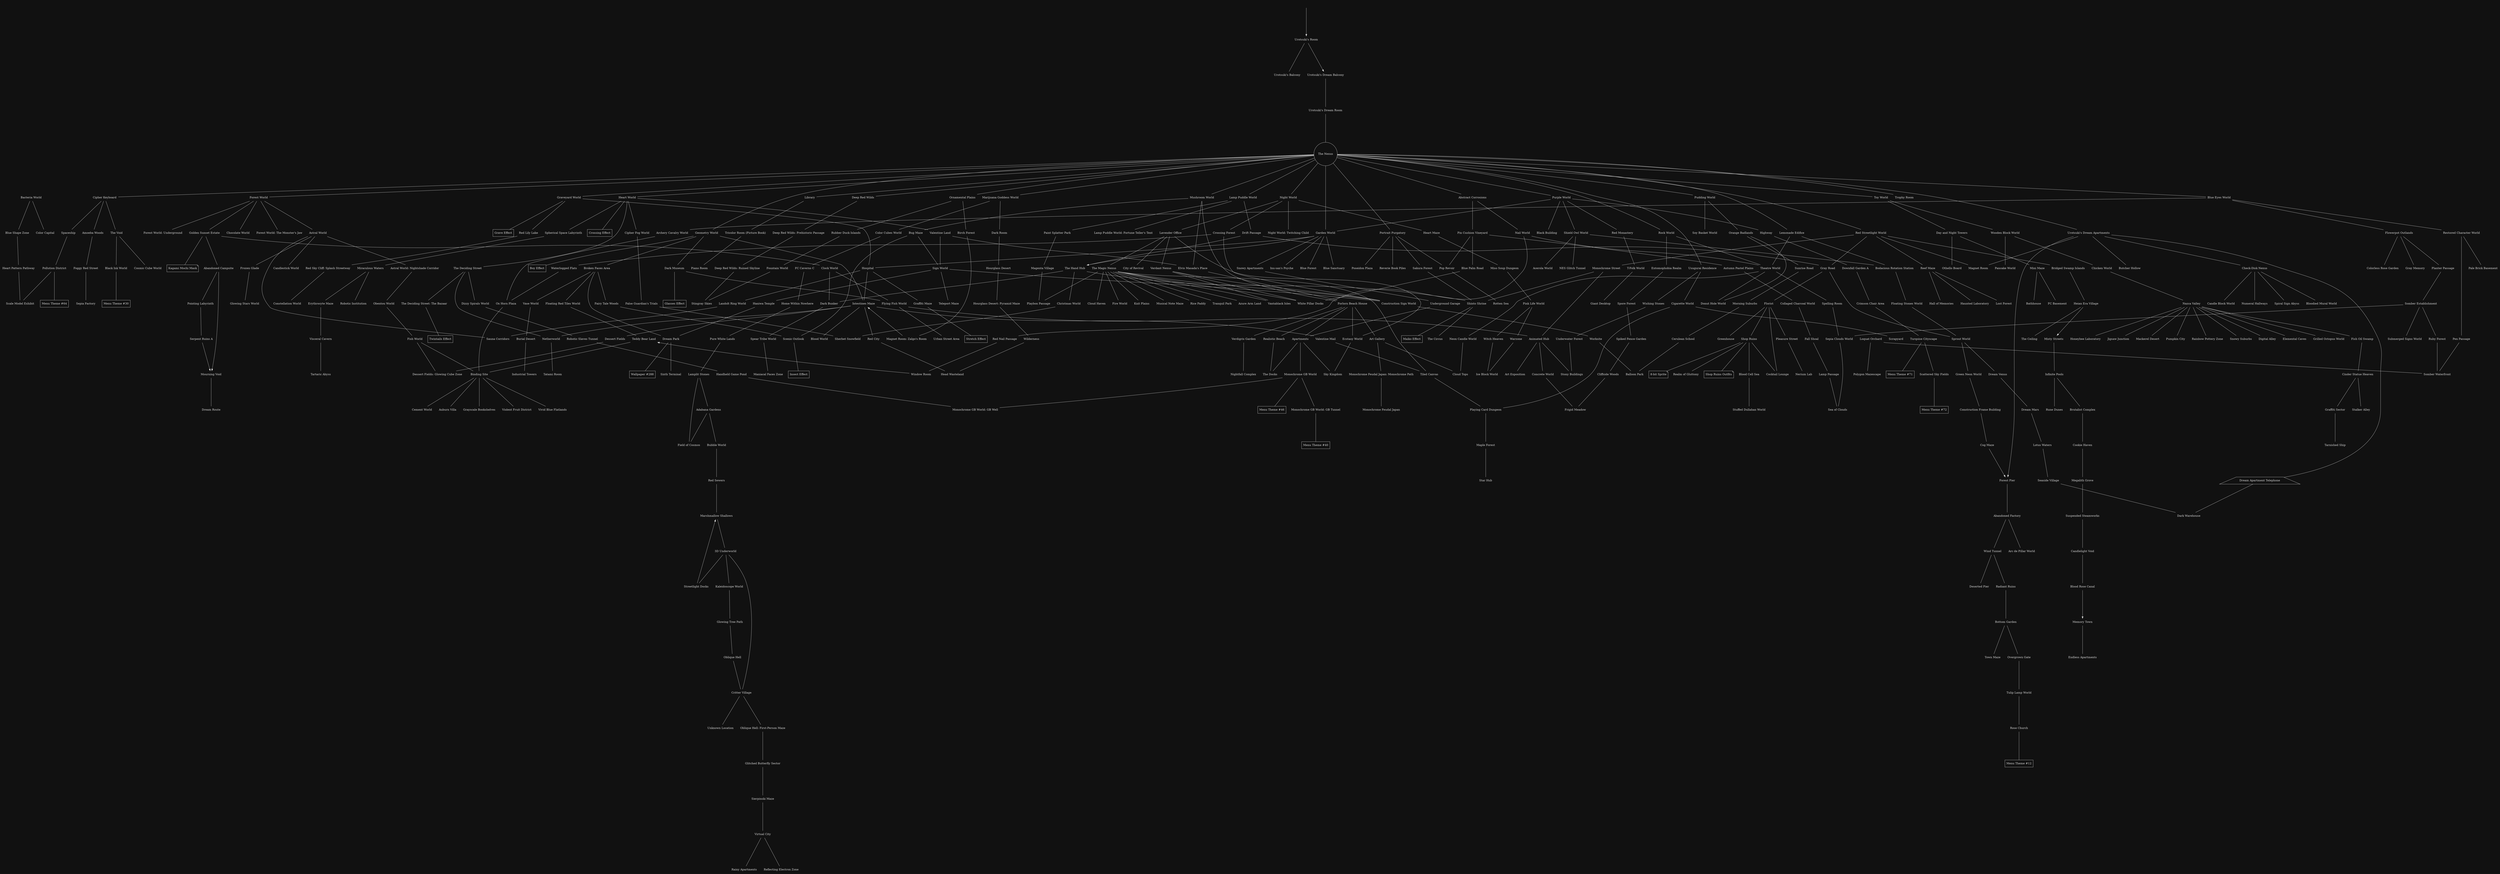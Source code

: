 graph G 
{         
    center=true
    fontname="Courier-Sans"
    bgcolor="#111111"
    ranksep=2
    rankdir=TB

    node[
    shape=plaintext,
    fontcolor="#dddddd",
    color="#dddddd"
    ]

    edge[
    color="#dddddd"
    ]
    
    "The Nexus"[shape=circle]

    "Boy Effect"[shape=box]
    "Crossing Effect"[shape=box]
    "Glasses Effect"[shape=box]
    "Grave Effect"[shape=box]
    "Stretch Effect"[shape=box]
    "Twintails Effect"[shape=box]
    "Insect Effect"[shape=box]

    "Maiko Effect"[shape=box]

    "Kagami Mochi Mask"[shape=note]
    "Shop Ruins Outfits"[shape=note]
    "8-bit Sprite"[shape=note]

    "Menu Theme #12"[shape=box]
    "Menu Theme #30"[shape=box]
    "Menu Theme #40"[shape=box]
    "Menu Theme #46"[shape=box]
    "Menu Theme #64"[shape=box]
    "Menu Theme #71"[shape=box]
    "Menu Theme #72"[shape=box]

    "Wallpaper #288"[shape=box]

    "Dream Apartment Telephone"[shape=trapezium]
    
    //Connections :D

    " " -- "Urotsuki's Room"[dir=forward]
    "Urotsuki's Room" -- "Urotsuki's Balcony"
    "Urotsuki's Room" -- "Urotsuki's Dream Balcony" [dir=forward]
    "Urotsuki's Dream Balcony" -- "Urotsuki's Dream Room"
    "Urotsuki's Dream Room" -- "The Nexus"

    "The Nexus" -- "Abstract Corrosions"
    "The Nexus" -- "Blue Eyes World"
    "The Nexus" -- "Cipher Keyboard"
    "The Nexus" -- "Deep Red Wilds"
    "The Nexus" -- "Forest World"
    "The Nexus" -- "Garden World"
    "The Nexus" -- "Geometry World"
    "The Nexus" -- "Graveyard World"
    "The Nexus" -- "Heart World"
    "The Nexus" -- "Lamp Puddle World"
    "The Nexus" -- "Lemonade Edifice"
    "The Nexus" -- "Library"
    "The Nexus" -- "Marijuana Goddess World"
    "The Nexus" -- "Mushroom World"
    "The Nexus" -- "Night World"
    "The Nexus" -- "Ornamental Plains"
    "The Nexus" -- "Portrait Purgatory"
    "The Nexus" -- "Pudding World"
    "The Nexus" -- "Purple World"
    "The Nexus" -- "Red Streetlight World"
    "The Nexus" -- "Rock World"
    "The Nexus" -- "Toy World"
    "The Nexus" -- "Urotsuki's Dream Apartments"
    "The Nexus" -- "Usugurai Residence"
    "The Nexus" -- "Trophy Room"

    "3D Underworld" -- "Critter Village"
    "3D Underworld" -- "Kaleidoscope World"
    "3D Underworld" -- "Streetlight Docks"

    "Abandoned Campsite" -- "Mourning Void"[dir=forward]
    "Abandoned Campsite" -- "Pointing Labyrinth"
    
    "Abandoned Factory" -- "Arc de Pillar World"
    "Abandoned Factory" -- "Wind Tunnel"

    "Abstract Corrosions" -- "Nail World"
    "Abstract Corrosions" -- "Pin Cushion Vineyard"

    "Adabana Gardens" -- "Bubble World"
    "Adabana Gardens" -- "Field of Cosmos"
    
    "Amoeba Woods" -- "Foggy Red Street"

    "Animated Hub" -- "Art Exposition"
    "Animated Hub" -- "Concrete World"
    "Animated Hub" -- "Stony Buildings"

    "Apartments" -- "Monochrome GB World"
    "Apartments" -- "Sky Kingdom"
    "Apartments" -- "The Docks"

    "Archery Cavalry World" -- "Ox Horn Plaza"

    "Art Gallery" -- "Cloud Tops"
    "Art Gallery" -- "Monochrome Feudal Japan: Monochrome Path"

    "Astral World" -- "Frozen Glade"
    "Astral World" -- "Sauna Corridors"
    "Astral World" -- "Astral World: Nightshade Corridor"
    "Astral World" -- "Candlestick World"

    "Astral World: Nightshade Corridor" -- "Obentou World"

    "Autumn Pastel Plains" -- "Collaged Charcoal World"

    "Bacteria World" -- "Blue Shape Zone"
    "Bacteria World" -- "Color Capital"

    "Binding Site" -- "Auburn Villa"
    "Binding Site" -- "Grayscale Bookshelves"
    "Binding Site" -- "Violent Fruit District"
    "Binding Site" -- "Vivid Blue Flatlands"
    "Binding Site" -- "Cement World"

    "Birch Forest" -- "Magnet Room: Zalgo's Room"

    "Black Ink World" -- "Menu Theme #30"

    "Blood Cell Sea" -- "Stuffed Dullahan World"

    "Blood Rose Canal" -- "Memory Town"[dir=forward]

    "Blue Eyes World" -- "Archery Cavalry World"
    "Blue Eyes World" -- "Flowerpot Outlands"
    "Blue Eyes World" -- "Restored Character World"

    "Blue Palm Road" -- "White Pillar Docks"

    "Blue Shape Zone" -- "Heart Pattern Pathway"

    "Bodacious Rotation Station" -- "Floating Stones World"
    
    "Bottom Garden" -- "Overgrown Gate"
    "Bottom Garden" -- "Town Maze"

    "Bridged Swamp Islands" -- "Heian Era Village"

    "Broken Faces Area" -- "Dream Park"
    "Broken Faces Area" -- "Fairy Tale Woods"
    "Broken Faces Area" -- "Floating Red Tiles World"
    "Broken Faces Area" -- "Vase World"

    "Brutalist Complex" -- "Cookie Haven"

    "Bubble World" -- "Red Sewers"

    "Bug Maze" -- "Scenic Outlook"
    "Bug Maze" -- "Sign World"

    "Burial Desert" -- "Industrial Towers"

    "Candlelight Void" -- "Blood Rose Canal"

    "Cerulean School" -- "Balloon Park"

    "Check-Disk Nexus" -- "Bloodied Mural World"
    "Check-Disk Nexus" -- "Candle Block World"
    "Check-Disk Nexus" -- "Numeral Hallways"
    "Check-Disk Nexus" -- "Spiral Sign Abyss"

    "Chicken World" -- "Nazca Valley"

    "Christmas World" -- "Sherbet Snowfield"
    
    "Cigarette World" -- "Playing Card Dungeon"
    "Cigarette World" -- "Scrapyard"

    "Cinder Statue Heaven" -- "Graffiti Sector"
    "Cinder Statue Heaven" -- "Stalker Alley"

    "Cipher Fog World" -- "False Guardian's Trials"

    "Cipher Keyboard" -- "Amoeba Woods"
    "Cipher Keyboard" -- "Spaceship"
    "Cipher Keyboard" -- "The Void"

    "Cliffside Woods" -- "Frigid Meadow"

    "Clock World" -- "Dark Bunker"
    "Clock World" -- "Flying Fish World"
    
    "Cog Maze" -- "Forest Pier"[dir=forward]

    "Collaged Charcoal World" -- "Fall Shoal"

    "Color Cubes World" -- "FC Caverns C"

    "Concrete World" -- "Frigid Meadow"
    
    "Construction Frame Building" -- "Cog Maze"
    "Construction Sign World" -- "Worksite"

    "Cookie Haven" -- "Megalith Grove"

    "Crimson Chair Area" -- "Turqoise Cityscape"

    "Critter Village" -- "Oblique Hell: First-Person Maze"
    "Critter Village" -- "Unknown Location"
    
    "Crossing Forest" -- "Construction Sign World"
    "Crossing Forest" -- "Waterlogged Flats"

    "Dark Bunker" -- "Spear Tribe World"

    "Dark Museum" -- "Flying Fish World"
    "Dark Museum" -- "Glasses Effect"

    "Dark Room" -- "Hourglass Desert"

    "Day and Night Towers" -- "Mini Maze"
    "Day and Night Towers" -- "Othello Board"

    "Deep Red Wilds" -- "Deep Red Wilds: Prehistoric Passage"

    "Deep Red Wilds: Prehistoric Passage" -- "Deep Red Wilds: Ruined Skyline"

    "Deep Red Wilds: Ruined Skyline" -- "Stingray Skies"
    
    "Dessert Fields" -- "Dessert Fields: Glowing Cube Zone"

    "Dizzy Spirals World" -- "Robotic Slaves Tunnel"

    "Downfall Garden A" -- "Crimson Chair Area"

    "Dream Apartment Telephone" -- "Dark Warehouse"

    "Dream Mars" -- "Lotus Waters"

    "Dream Park" -- "Sixth Terminal"
    "Dream Park" -- "Wallpaper #288"

    "Dream Venus" -- "Dream Mars"

    "Drift Passage" -- "Gray Road"
    "Drift Passage" -- "The Hand Hub"[dir=forward]

    "Ecstasy World" -- "Sky Kingdom"

    "Elvis Masada's Place" -- "Forlorn Beach House"

    "Entomophobia Realm" -- "Spore Forest"

    "Erythrocyte Maze" -- "Visceral Cavern"

    "Fall Shoal" -- "Lamp Passage"

    "Fairy Tale Woods" -- "Scenic Outlook"

    "FC Caverns C" -- "Home Within Nowhere"

    "Fish Oil Swamp" -- "Cinder Statue Heaven"

    "Fish World" -- "Binding Site"
    "Fish World" -- "Dessert Fields: Glowing Cube Zone"
    
    "Floating Red Tiles World" -- "Teddy Bear Land"

    "Floating Stones World" -- "Sprout World"

    "Florist" -- "Cocktail Lounge"
    "Florist" -- "Greenhouse"
    "Florist" -- "Pleasure Street"
    "Florist" -- "Shop Ruins"

    "Flowerpot Outlands" -- "Colorless Rose Garden"
    "Flowerpot Outlands" -- "Gray Memory"
    "Flowerpot Outlands" -- "Planter Passage"

    "Flying Fish World" -- "Animated Hub"
    "Flying Fish World" -- "Urban Street Area"
    
    "Foggy Red Street" -- "Sepia Factory"
    
    "Forest Pier" -- "Abandoned Factory"

    "Forest World" -- "Astral World"
    "Forest World" -- "Chocolate World"
    "Forest World" -- "Golden Sunset Estate"
    "Forest World" -- "Forest World: The Monster's Jaw"
    "Forest World" -- "Forest World: Underground"

    "Forlorn Beach House" -- "Apartments"
    "Forlorn Beach House" -- "Art Gallery"
    "Forlorn Beach House" -- "Ecstasy World"
    "Forlorn Beach House" -- "Realistic Beach"
    "Forlorn Beach House" -- "Verdigris Garden"

    "Fountain World" -- "Stingray Skies"

    "Frozen Glade" -- "Glowing Stars World"

    "Garden World" -- "Blue Forest"
    "Garden World" -- "Blue Sanctuary"
    "Garden World" -- "Hospital"
    "Garden World" -- "Inu-san's Psyche"
    "Garden World" -- "Snowy Apartments"
    "Garden World" -- "The Hand Hub"

    "Geometry World" -- "Boy Effect"
    "Geometry World" -- "Broken Faces Area"
    "Geometry World" -- "Dark Museum"
    "Geometry World" -- "Intestines Maze"
    
    "Glitched Butterfly Sector" -- "Sierpinski Maze"

    "Glowing Tree Path" -- "Oblique Hell"
    
    "Golden Sunset Estate" -- "Abandoned Campsite"
    "Golden Sunset Estate" -- "Clock World"
    "Golden Sunset Estate" -- "Kagami Mochi Mask"

    "Graffiti Maze" -- "Stretch Effect"

    "Graffiti Sector" -- "Tarnished Ship"

    "Graveyard World" -- "Grave Effect"
    "Graveyard World" -- "Hospital"
    "Graveyard World" -- "Red Lily Lake"
   
    "Gray Road" -- "Florist"
    "Gray Road" -- "Sprout World"

    "Green Neon World" -- "Construction Frame Building"
    
    "Handheld Game Pond" -- "Monochrome GB World: GB Well"
    
    "Haniwa Temple" -- "Dream Park"

    "Heart Maze" -- "Miso Soup Dungeon"

    "Heart Pattern Pathway" -- "Scale Model Exhibit"
   
    "Heart World" -- "Cipher Fog World"
    "Heart World" -- "Spherical Space Labyrinth"
    "Heart World" -- "The Deciding Street"
    "Heart World" -- "Valentine Land"
    "Heart World" -- "Crossing Effect"

    "Heian Era Village" -- "Misty Streets"[dir=forward]
    "Heian Era Village" -- "The Ceiling"

    "Highway" -- "Downfall Garden A"

    "Home Within Nowhere" -- "Pure White Lands"
    
    "Hospital" -- "Graffiti Maze"
    "Hospital" -- "Intestines Maze"
    "Hospital" -- "Landolt Ring World"

    "Hourglass Desert" -- "Hourglass Desert: Pyramid Maze" 

    "Hourglass Desert: Pyramid Maze" -- "Wilderness"

    "Infinite Pools" -- "Brutalist Complex"
    "Infinite Pools" -- "Rune Dunes"

    "Intestines Maze" -- "Blood World"
    "Intestines Maze" -- "Dessert Fields"
    "Intestines Maze" -- "Magnet Room: Zalgo's Room"[dir=back]
    "Intestines Maze" -- "Netherworld"
    "Intestines Maze" -- "Red City"
    "Intestines Maze" -- "Valentine Mail"

    "Kaleidoscope World" -- "Glowing Tree Path"

    "Lamp Passage" -- "Sea of Clouds"

    "Lamp Puddle World" -- "Drift Passage"
    "Lamp Puddle World" -- "Lamp Puddle World: Fortune Teller's Tent"
    "Lamp Puddle World" -- "Paint Splatter Park"

    "Lamplit Stones" -- "Adabana Gardens"
    "Lamplit Stones" -- "Field of Cosmos"

    "Landolt Ring World" -- "Sauna Corridors"

    "Lavender Office" -- "City of Revival"
    "Lavender Office" -- "Ecstasy World"
    "Lavender Office" -- "The Magic Nexus"
    "Lavender Office" -- "Verdant Nexus"
    
    "Lemonade Edifice" -- "Bodacious Rotation Station"
    "Lemonade Edifice" -- "Theatre World"

    "Library" -- "Tricolor Room (Picture Book)"

    "Loquat Orchard" -- "Polygon Mazescape"
    "Loquat Orchard" -- "Somber Waterfront"

    "Lotus Waters" -- "Seaside Village"

    "Magenta Village" -- "Playbox Passage"
    
    "Maple Forest" -- "Star Hub"

    "Marijuana Goddess World" -- "Color Cubes World"
    "Marijuana Goddess World" -- "Dark Room"

    "Marshmallow Shallows" -- "3D Underworld"

    "Megalith Grove" -- "Suspended Steamworks"

    "Memory Town" -- "Endless Apartments"

    "Mini Maze" -- "Bathhouse"
    "Mini Maze" -- "FC Basement"

    "Miraculous Waters" -- "Erythrocyte Maze"
    "Miraculous Waters" -- "Robotic Institution"

    "Miso Soup Dungeon" -- "Pink Life World"

    "Misty Streets" -- "Infinite Pools"
    
    "Monochrome Feudal Japan: Monochrome Path" -- "Monochrome Feudal Japan"

    "Monochrome GB World" -- "Menu Theme #46"
    "Monochrome GB World" -- "Monochrome GB World: GB Tunnel"
    "Monochrome GB World" -- "Monochrome GB World: GB Well"
    
    "Monochrome GB World: GB Tunnel" -- "Menu Theme #40"

    "Monochrome Street" -- "Animated Hub"
    "Monochrome Street" -- "Shinto Shrine"

    "Morning Suburbs" -- "Cerulean School"

    "Mourning Void" -- "Dream Route"

    "Mushroom World" -- "Bug Maze"
    "Mushroom World" -- "Elvis Masada's Place"
    "Mushroom World" -- "Forlorn Beach House"

    "Nail World" -- "Red Nail Passage"
    "Nail World" -- "Theatre World"

    "Nazca Valley" -- "Digital Alley"
    "Nazca Valley" -- "Elemental Caves"
    "Nazca Valley" -- "Fish Oil Swamp"
    "Nazca Valley" -- "Grilled Octopus World"
    "Nazca Valley" -- "Honeybee Laboratory"
    "Nazca Valley" -- "Jigsaw Junction"
    "Nazca Valley" -- "Mackerel Desert"
    "Nazca Valley" -- "Pumpkin City"
    "Nazca Valley" -- "Rainbow Pottery Zone"
    "Nazca Valley" -- "Snowy Suburbs"
    
    "Neon Candle World" -- "Cloud Tops"

    "Netherworld" -- "Tatami Room"

    "Night World" -- "Crossing Forest"
    "Night World" -- "Heart Maze"
    "Night World" -- "Lavender Office"
    "Night World" -- "Night World: Twitching Child"

    "Obentou World" -- "Fish World"

    "Oblique Hell: First-Person Maze" -- "Glitched Butterfly Sector"

    "Oblique Hell" -- "Critter Village"

    "Orange Badlands" -- "Donut Hole World"
    "Orange Badlands" -- "Sunrise Road"

    "Ornamental Plains" -- "Birch Forest"
    "Ornamental Plains" -- "Rubber Duck Islands"
    
    "Overgrown Gate" -- "Tulip Lamp World"

    "Ox Horn Plaza" -- "Binding Site"

    "Paint Splatter Park" -- "Magenta Village"

    "Pen Passage" -- "Somber Waterfront"

    "Pin Cushion Vineyard" -- "Autumn Pastel Plains"
    "Pin Cushion Vineyard" -- "Blue Palm Road"
    "Pin Cushion Vineyard" -- "Pop Revoir"

    "Pink Life World" -- "Warzone"
    "Pink Life World" -- "Witch Heaven"

    "Planter Passage" -- "Somber Establishment"
    
    "Playing Card Dungeon" -- "Maple Forest"

    "Pleasure Street" -- "Nerium Lab"

    "Pointing Labyrinth" -- "Serpent Ruins A"
    
    "Pollution District" -- "Scale Model Exhibit"
    "Pollution District" -- "Menu Theme #64"

    "Pop Revoir" -- "Rotten Sea"
    
    "Portrait Purgatory" -- "Pop Revoir"
    "Portrait Purgatory" -- "Poseidon Plaza"
    "Portrait Purgatory" -- "Reverie Book Piles"
    "Portrait Purgatory" -- "Sakura Forest"

    "Pudding World" -- "Orange Badlands"
    "Pudding World" -- "Soy Basket World"

    "Pure White Lands" -- "Lamplit Stones"

    "Purple World" -- "Black Building"
    "Purple World" -- "Garden World"
    "Purple World" -- "Highway"
    "Purple World" -- "Red Monastery"
    "Purple World" -- "Shield Owl World"
    
    "Radiant Ruins" -- "Bottom Garden"

    "Realistic Beach" -- "The Docks"

    "Red City" -- "Head Wasteland"

    "Red Lily Lake" -- "Red Sky Cliff: Splash Streetway"
    
    "Red Nail Passage" -- "Window Room"

    "Red Monastery" -- "T-Folk World"

    "Red Sewers" -- "Marshmallow Shallows"

    "Red Sky Cliff: Splash Streetway" -- "Constellation World"
   
    "Red Streetlight World" -- "Bridged Swamp Islands"
    "Red Streetlight World" -- "Gray Road"
    "Red Streetlight World" -- "Magnet Room"
    "Red Streetlight World" -- "Monochrome Street"
    "Red Streetlight World" -- "Reef Maze"

    "Reef Maze" -- "Hall of Memories"
    "Reef Maze" -- "Haunted Laboratory"
    "Reef Maze" -- "Lost Forest"

    "Restored Character World" -- "Pale Brick Basement"
    "Restored Character World" -- "Pen Passage"

    "Robotic Slaves Tunnel" -- "Handheld Game Pond"

    "Rock World" -- "Entomophobia Realm"
    "Rock World" -- "Theatre World"
    
    "Rose Church" -- "Menu Theme #12"

    "Rubber Duck Islands" -- "Fountain World"

    "Ruby Forest" -- "Somber Waterfront"

    "Sakura Forest" -- "Shinto Shrine"

    "Scattered Sky Fields" -- "Menu Theme #72"

    "Scenic Outlook" -- "Insect Effect"

    "Seaside Village" -- "Dark Warehouse"

    "Sepia Clouds World" -- "Sea of Clouds"

    "Serpent Ruins A" -- "Mourning Void"[dir=forward]

    "False Guardian's Trials" -- "Sherbet Snowfield"

    "Shield Owl World" -- "Acerola World"
    "Shield Owl World" -- "Bodacious Rotation Station"
    "Shield Owl World" -- "NES Glitch Tunnel"

    "Shinto Shrine" -- "Maiko Effect"
    "Shinto Shrine" -- "The Circus"
   
    "Shop Ruins" -- "Blood Cell Sea"
    "Shop Ruins" -- "Cocktail Lounge"
    "Shop Ruins" -- "Realm of Gluttony"
    "Shop Ruins" -- "Shop Ruins Outfits"
    "Shop Ruins" -- "8-bit Sprite"

    "Sierpinski Maze" -- "Virtual City"

    "Sign World" -- "Construction Sign World"
    "Sign World" -- "Haniwa Temple"
    "Sign World" -- "Teleport Maze"

    "Snowy Apartments" -- "Underground Garage"

    "Somber Establishment" -- "Ruby Forest"
    "Somber Establishment" -- "Sepia Clouds World"
    "Somber Establishment" -- "Submerged Signs World"

    "Spaceship" -- "Pollution District"
    
    "Spear Tribe World" -- "Maniacal Faces Zone"

    "Spelling Room" -- "Sepia Clouds World"

    "Spherical Space Labyrinth" -- "Miraculous Waters"

    "Spiked Fence Garden" -- "Cliffside Woods"

    "Spore Forest" -- "Spiked Fence Garden"

    "Sprout World" -- "Dream Venus"
    "Sprout World" -- "Green Neon World"

    "Streetlight Docks" -- "Marshmallow Shallows"[dir=forward]

    "Sunrise Road" -- "Morning Suburbs"

    "Suspended Steamworks" -- "Candlelight Void"
    
    "Teddy Bear Land" -- "Binding Site"
    "Teddy Bear Land" -- "Window Room"[dir=back]

    "T-Folk World" -- "Giant Desktop"

    "The Deciding Street" -- "Netherworld"
    "The Deciding Street" -- "Dizzy Spirals World"
    "The Deciding Street" -- "The Deciding Street: The Bazaar"
    
    "The Deciding Street: The Bazaar" -- "Twintails Effect"
    
    "The Hand Hub" -- "Christmas World"
    "The Hand Hub" -- "Dark Bunker"
    "The Hand Hub" -- "Shinto Shrine"

    "The Magic Nexus" -- "Azure Arm Land"
    "The Magic Nexus" -- "Cloud Haven"
    "The Magic Nexus" -- "Construction Sign World"
    "The Magic Nexus" -- "Fire World"
    "The Magic Nexus" -- "Knit Plains"
    "The Magic Nexus" -- "Musical Note Maze"
    "The Magic Nexus" -- "Playbox Passage"
    "The Magic Nexus" -- "Rice Paddy"
    "The Magic Nexus" -- "Tiled Canvas"
    "The Magic Nexus" -- "Tranquil Park"
    "The Magic Nexus" -- "Vantablack Isles"
    "The Magic Nexus" -- "White Pillar Docks"
    
    "The Void" -- "Black Ink World"
    "The Void" -- "Cosmic Cube World"

    "Theatre World"  -- "Donut Hole World" 
    "Theatre World" -- "Neon Candle World"
    "Theatre World" -- "Spelling Room"
    
    "Tiled Canvas" -- "Playing Card Dungeon"

    "Toy World" -- "Day and Night Towers"
    "Toy World" -- "Wooden Block World"

    "Tricolor Room (Picture Book)" -- "Piano Room"
    
    "Tulip Lamp World" -- "Rose Church"

    "Turqoise Cityscape" -- "Menu Theme #71"
    "Turqoise Cityscape" -- "Scattered Sky Fields"

    "Underground Garage" -- "Apartments" 

    "Underwater Forest" -- "Stony Buildings"

    "Urotsuki's Dream Apartments" -- "Butcher Hollow"
    "Urotsuki's Dream Apartments" -- "Check-Disk Nexus"
    "Urotsuki's Dream Apartments" -- "Dream Apartment Telephone"
    "Urotsuki's Dream Apartments" -- "Forest Pier"[dir=forward]
    "Urotsuki's Dream Apartments" -- "Magnet Room"
    
    "Usugurai Residence" -- "Cigarette World"
    "Usugurai Residence" -- "Wishing Stones"
    
    "Valentine Land" -- "Elvis Masada's Place"
    "Valentine Land" -- "Sign World"

    "Valentine Mail" -- "Tiled Canvas"

    "Vase World" -- "Burial Desert"

    "Verdant Nexus" -- "Construction Sign World"
    "Verdant Nexus" -- "Vantablack Isles"
    "Verdant Nexus" -- "White Pillar Docks"

    "Verdigris Garden" -- "Nightfall Complex"

    "Virtual City" -- "Rainy Apartments"
    "Virtual City" -- "Reflecting Electron Zone"

    "Visceral Cavern" -- "Tartaric Abyss"

    "Warzone" -- "Ice Block World"

    "Waterlogged Flats" -- "Ox Horn Plaza"
    
    "Wilderness" -- "Head Wasteland" 
    
    "Wind Tunnel" -- "Deserted Pier"
    "Wind Tunnel" -- "Radiant Ruins"
    
    "Wishing Stones" -- "Underwater Forest"

    "Witch Heaven" -- "Ice Block World"

    "Wooden Block World" -- "Chicken World"
    "Wooden Block World" -- "Pancake World"

    "Worksite" -- "Balloon Park"
}
